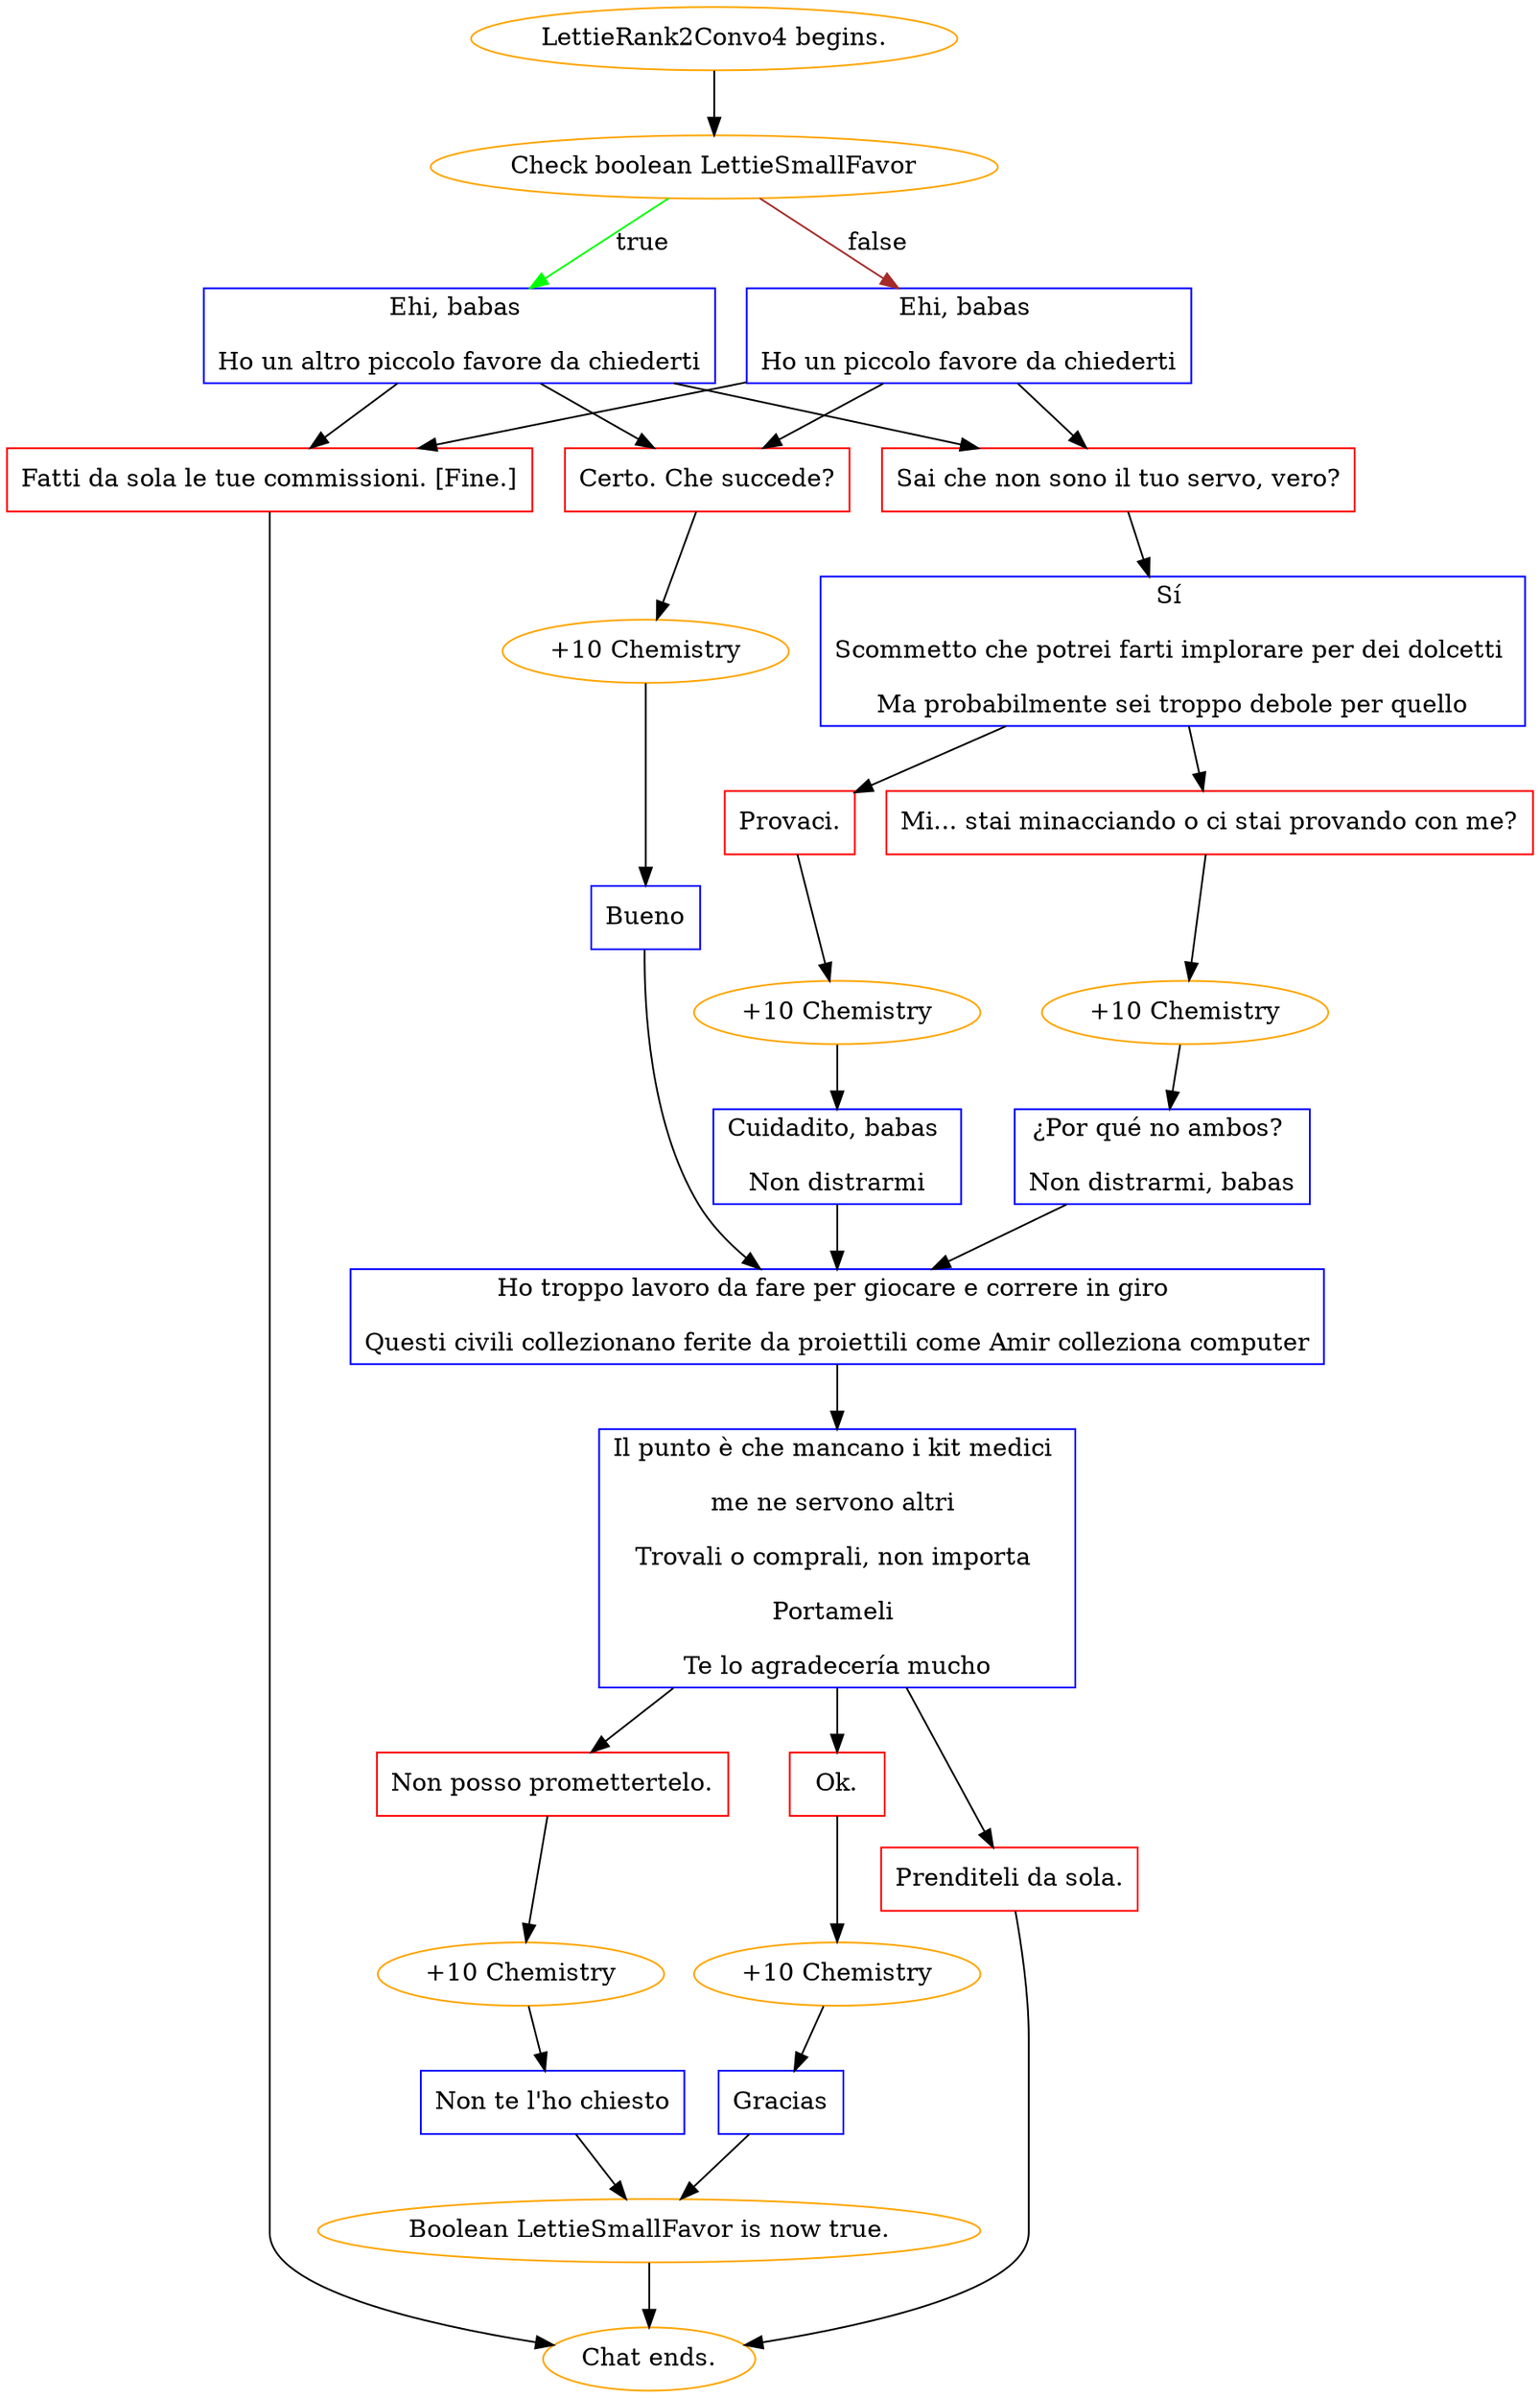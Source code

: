 digraph {
	"LettieRank2Convo4 begins." [color=orange];
		"LettieRank2Convo4 begins." -> j3863215240;
	j3863215240 [label="Check boolean LettieSmallFavor",color=orange];
		j3863215240 -> j3614352012 [label=true,color=green];
		j3863215240 -> j2290175189 [label=false,color=brown];
	j3614352012 [label="Ehi, babas 
Ho un altro piccolo favore da chiederti",shape=box,color=blue];
		j3614352012 -> j1355468979;
		j3614352012 -> j3280523091;
		j3614352012 -> j3336575079;
	j2290175189 [label="Ehi, babas 
Ho un piccolo favore da chiederti",shape=box,color=blue];
		j2290175189 -> j3336575079;
		j2290175189 -> j3280523091;
		j2290175189 -> j1355468979;
	j1355468979 [label="Certo. Che succede?",shape=box,color=red];
		j1355468979 -> j800732704;
	j3280523091 [label="Sai che non sono il tuo servo, vero?",shape=box,color=red];
		j3280523091 -> j2808382154;
	j3336575079 [label="Fatti da sola le tue commissioni. [Fine.]",shape=box,color=red];
		j3336575079 -> "Chat ends.";
	j800732704 [label="+10 Chemistry",color=orange];
		j800732704 -> j2224414216;
	j2808382154 [label="Sí 
Scommetto che potrei farti implorare per dei dolcetti 
Ma probabilmente sei troppo debole per quello",shape=box,color=blue];
		j2808382154 -> j3019012939;
		j2808382154 -> j2138374542;
	"Chat ends." [color=orange];
	j2224414216 [label="Bueno",shape=box,color=blue];
		j2224414216 -> j2899229449;
	j3019012939 [label="Mi... stai minacciando o ci stai provando con me?",shape=box,color=red];
		j3019012939 -> j1662496001;
	j2138374542 [label="Provaci.",shape=box,color=red];
		j2138374542 -> j186564263;
	j2899229449 [label="Ho troppo lavoro da fare per giocare e correre in giro 
Questi civili collezionano ferite da proiettili come Amir colleziona computer",shape=box,color=blue];
		j2899229449 -> j2314163495;
	j1662496001 [label="+10 Chemistry",color=orange];
		j1662496001 -> j1750594741;
	j186564263 [label="+10 Chemistry",color=orange];
		j186564263 -> j2424222597;
	j2314163495 [label="Il punto è che mancano i kit medici 
me ne servono altri 
Trovali o comprali, non importa 
Portameli 
Te lo agradecería mucho",shape=box,color=blue];
		j2314163495 -> j4108232957;
		j2314163495 -> j2277482002;
		j2314163495 -> j1928830391;
	j1750594741 [label="¿Por qué no ambos? 
Non distrarmi, babas",shape=box,color=blue];
		j1750594741 -> j2899229449;
	j2424222597 [label="Cuidadito, babas 
Non distrarmi",shape=box,color=blue];
		j2424222597 -> j2899229449;
	j4108232957 [label="Ok.",shape=box,color=red];
		j4108232957 -> j1781458524;
	j2277482002 [label="Non posso promettertelo.",shape=box,color=red];
		j2277482002 -> j886605703;
	j1928830391 [label="Prenditeli da sola.",shape=box,color=red];
		j1928830391 -> "Chat ends.";
	j1781458524 [label="+10 Chemistry",color=orange];
		j1781458524 -> j1997227581;
	j886605703 [label="+10 Chemistry",color=orange];
		j886605703 -> j2834361131;
	j1997227581 [label="Gracias",shape=box,color=blue];
		j1997227581 -> j2570747018;
	j2834361131 [label="Non te l'ho chiesto",shape=box,color=blue];
		j2834361131 -> j2570747018;
	j2570747018 [label="Boolean LettieSmallFavor is now true.",color=orange];
		j2570747018 -> "Chat ends.";
}
